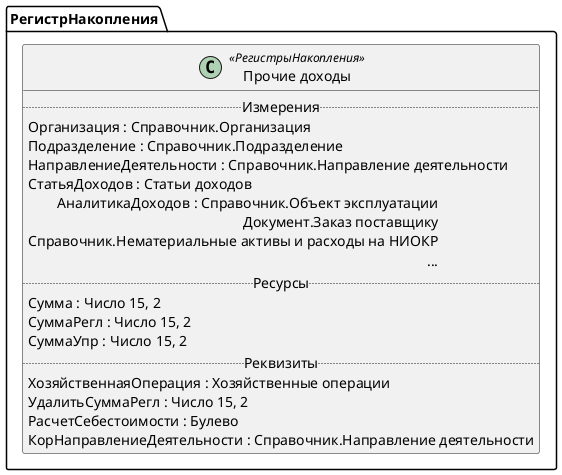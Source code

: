 ﻿@startuml ПрочиеДоходы
'!include templates.wsd
'..\include templates.wsd
class РегистрНакопления.ПрочиеДоходы as "Прочие доходы" <<РегистрыНакопления>>
{
..Измерения..
Организация : Справочник.Организация
Подразделение : Справочник.Подразделение
НаправлениеДеятельности : Справочник.Направление деятельности
СтатьяДоходов : Статьи доходов
АналитикаДоходов : Справочник.Объект эксплуатации\rДокумент.Заказ поставщику\rСправочник.Нематериальные активы и расходы на НИОКР\r...
..Ресурсы..
Сумма : Число 15, 2
СуммаРегл : Число 15, 2
СуммаУпр : Число 15, 2
..Реквизиты..
ХозяйственнаяОперация : Хозяйственные операции
УдалитьСуммаРегл : Число 15, 2
РасчетСебестоимости : Булево
КорНаправлениеДеятельности : Справочник.Направление деятельности
}
@enduml
